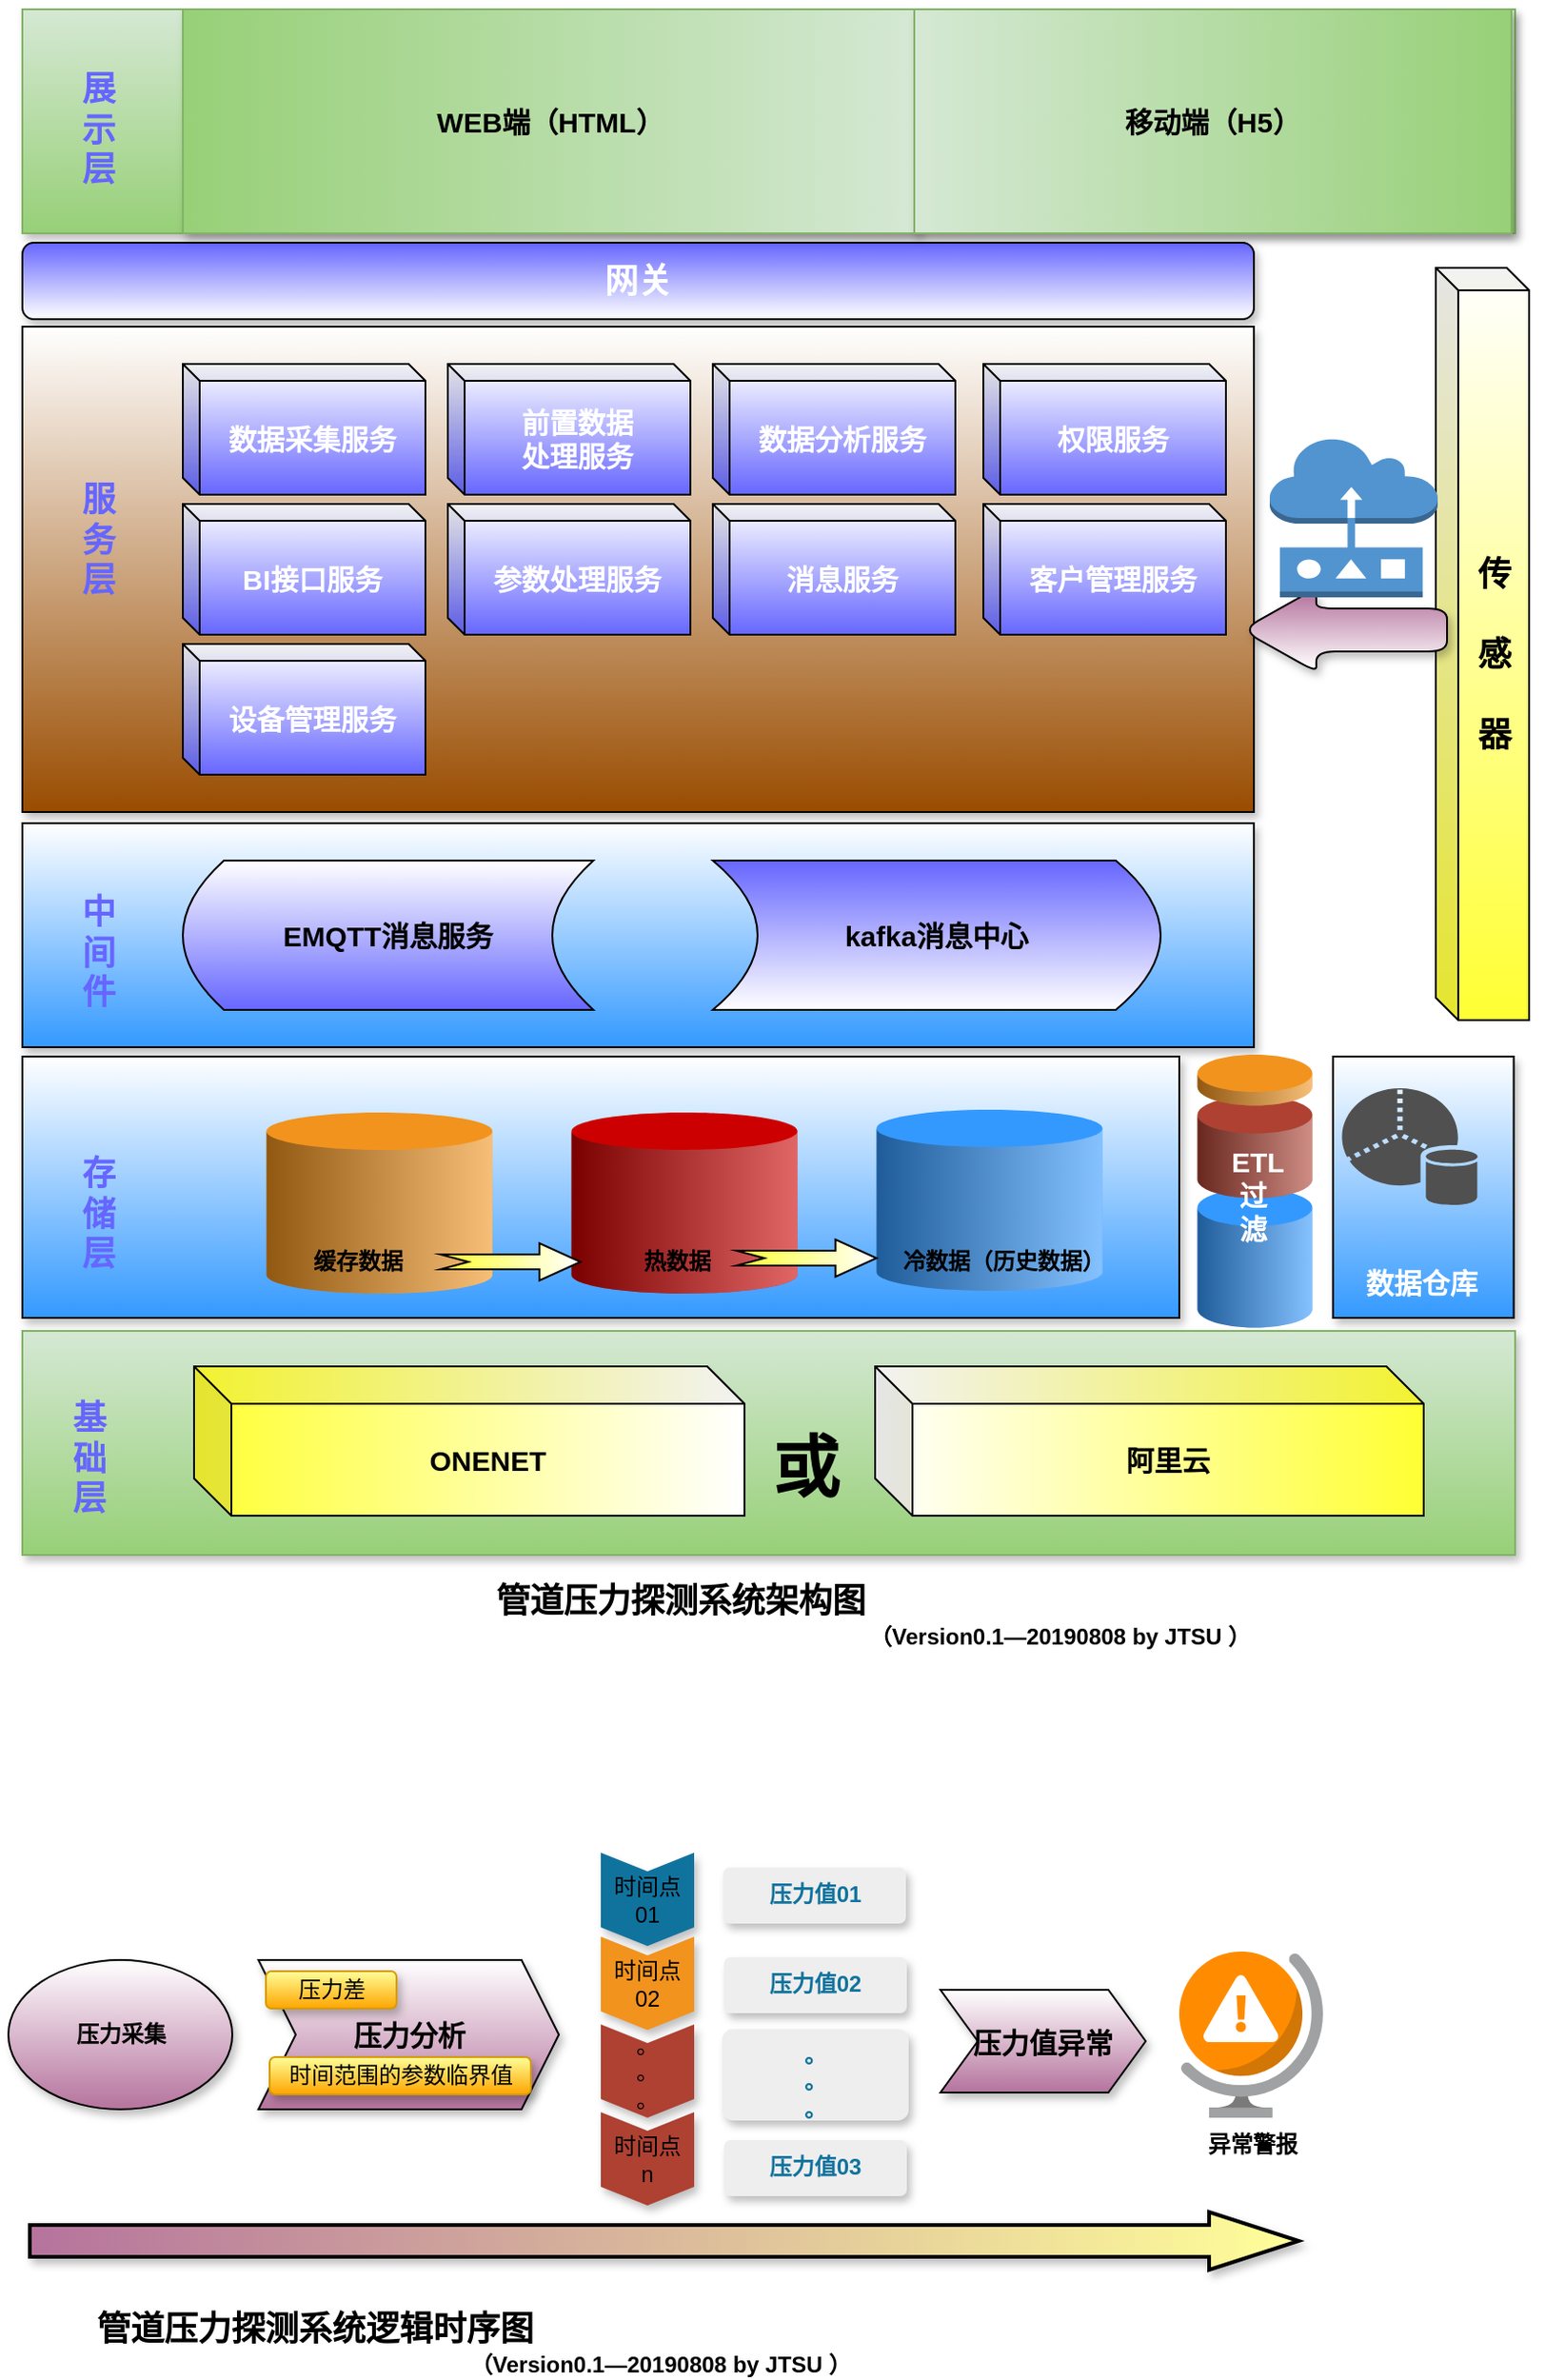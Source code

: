 <mxfile version="11.1.2" type="github"><diagram id="Hu7XzEX7q5WXiQQAuz-0" name="Page-1"><mxGraphModel dx="782" dy="503" grid="1" gridSize="10" guides="1" tooltips="1" connect="1" arrows="1" fold="1" page="1" pageScale="1" pageWidth="827" pageHeight="1169" math="0" shadow="0"><root><mxCell id="0"/><mxCell id="1" parent="0"/><mxCell id="uSNuhHNYJuH7G0lH1MeV-10" value="" style="rounded=0;whiteSpace=wrap;html=1;shadow=1;glass=0;comic=0;gradientColor=#97d077;fillColor=#d5e8d4;strokeColor=#82b366;" vertex="1" parent="1"><mxGeometry x="70" y="50" width="800" height="120" as="geometry"/></mxCell><mxCell id="uSNuhHNYJuH7G0lH1MeV-16" value="&lt;b&gt;&lt;font color=&quot;#ffffff&quot; style=&quot;font-size: 18px&quot;&gt;网关&lt;/font&gt;&lt;/b&gt;" style="rounded=1;whiteSpace=wrap;html=1;shadow=1;glass=0;comic=0;gradientColor=#6666FF;gradientDirection=north;" vertex="1" parent="1"><mxGeometry x="70" y="175" width="660" height="41" as="geometry"/></mxCell><mxCell id="uSNuhHNYJuH7G0lH1MeV-19" value="&lt;font style=&quot;font-size: 18px&quot; color=&quot;#6666ff&quot;&gt;&lt;b&gt;展&lt;br&gt;示&lt;br&gt;层&lt;/b&gt;&lt;/font&gt;" style="text;html=1;resizable=0;points=[];autosize=1;align=left;verticalAlign=top;spacingTop=-4;" vertex="1" parent="1"><mxGeometry x="100" y="80" width="30" height="50" as="geometry"/></mxCell><mxCell id="uSNuhHNYJuH7G0lH1MeV-20" value="&lt;b&gt;&lt;font style=&quot;font-size: 15px&quot;&gt;WEB端（HTML）&lt;/font&gt;&lt;/b&gt;" style="rounded=0;whiteSpace=wrap;html=1;shadow=1;glass=0;comic=0;gradientColor=#97d077;fillColor=#d5e8d4;strokeColor=#82b366;gradientDirection=west;" vertex="1" parent="1"><mxGeometry x="156" y="50" width="394" height="120" as="geometry"/></mxCell><mxCell id="uSNuhHNYJuH7G0lH1MeV-21" value="&lt;b&gt;&lt;font style=&quot;font-size: 15px&quot;&gt;移动端（H5）&lt;/font&gt;&lt;/b&gt;" style="rounded=0;whiteSpace=wrap;html=1;shadow=1;glass=0;comic=0;gradientColor=#97d077;fillColor=#d5e8d4;strokeColor=#82b366;gradientDirection=east;" vertex="1" parent="1"><mxGeometry x="548" y="50" width="320" height="120" as="geometry"/></mxCell><mxCell id="uSNuhHNYJuH7G0lH1MeV-22" value="" style="rounded=0;whiteSpace=wrap;html=1;shadow=1;glass=0;comic=0;gradientColor=#994C00;gradientDirection=south;" vertex="1" parent="1"><mxGeometry x="70" y="220" width="660" height="260" as="geometry"/></mxCell><mxCell id="uSNuhHNYJuH7G0lH1MeV-23" value="&lt;font color=&quot;#ffffff&quot;&gt;&lt;b&gt;数据采集服务&lt;/b&gt;&lt;/font&gt;" style="shape=cube;whiteSpace=wrap;html=1;boundedLbl=1;backgroundOutline=1;darkOpacity=0.05;darkOpacity2=0.1;rounded=0;shadow=0;glass=0;comic=0;gradientColor=#6666FF;size=9;fontSize=15;" vertex="1" parent="1"><mxGeometry x="156" y="240" width="130" height="70" as="geometry"/></mxCell><mxCell id="uSNuhHNYJuH7G0lH1MeV-24" value="&lt;font color=&quot;#ffffff&quot; style=&quot;font-size: 15px&quot;&gt;&lt;b&gt;前置数据&lt;br&gt;处理服务&lt;/b&gt;&lt;/font&gt;" style="shape=cube;whiteSpace=wrap;html=1;boundedLbl=1;backgroundOutline=1;darkOpacity=0.05;darkOpacity2=0.1;rounded=0;shadow=0;glass=0;comic=0;gradientColor=#6666FF;size=9;" vertex="1" parent="1"><mxGeometry x="298" y="240" width="130" height="70" as="geometry"/></mxCell><mxCell id="uSNuhHNYJuH7G0lH1MeV-25" value="&lt;font color=&quot;#ffffff&quot; style=&quot;font-size: 15px&quot;&gt;&lt;b&gt;数据分析服务&lt;/b&gt;&lt;/font&gt;" style="shape=cube;whiteSpace=wrap;html=1;boundedLbl=1;backgroundOutline=1;darkOpacity=0.05;darkOpacity2=0.1;rounded=0;shadow=0;glass=0;comic=0;gradientColor=#6666FF;size=9;" vertex="1" parent="1"><mxGeometry x="440" y="240" width="130" height="70" as="geometry"/></mxCell><mxCell id="uSNuhHNYJuH7G0lH1MeV-26" value="&lt;font color=&quot;#ffffff&quot; style=&quot;font-size: 15px&quot;&gt;&lt;b&gt;权限服务&lt;/b&gt;&lt;/font&gt;" style="shape=cube;whiteSpace=wrap;html=1;boundedLbl=1;backgroundOutline=1;darkOpacity=0.05;darkOpacity2=0.1;rounded=0;shadow=0;glass=0;comic=0;gradientColor=#6666FF;size=9;" vertex="1" parent="1"><mxGeometry x="585" y="240" width="130" height="70" as="geometry"/></mxCell><mxCell id="uSNuhHNYJuH7G0lH1MeV-27" value="&lt;b&gt;&lt;font color=&quot;#ffffff&quot; style=&quot;font-size: 15px&quot;&gt;BI接口服务&lt;/font&gt;&lt;/b&gt;" style="shape=cube;whiteSpace=wrap;html=1;boundedLbl=1;backgroundOutline=1;darkOpacity=0.05;darkOpacity2=0.1;rounded=0;shadow=0;glass=0;comic=0;gradientColor=#6666FF;size=9;" vertex="1" parent="1"><mxGeometry x="156" y="315" width="130" height="70" as="geometry"/></mxCell><mxCell id="uSNuhHNYJuH7G0lH1MeV-28" value="&lt;b&gt;&lt;font color=&quot;#ffffff&quot; style=&quot;font-size: 15px&quot;&gt;参数处理服务&lt;/font&gt;&lt;/b&gt;" style="shape=cube;whiteSpace=wrap;html=1;boundedLbl=1;backgroundOutline=1;darkOpacity=0.05;darkOpacity2=0.1;rounded=0;shadow=0;glass=0;comic=0;gradientColor=#6666FF;size=9;" vertex="1" parent="1"><mxGeometry x="298" y="315" width="130" height="70" as="geometry"/></mxCell><mxCell id="uSNuhHNYJuH7G0lH1MeV-29" value="&lt;b&gt;&lt;font style=&quot;font-size: 15px&quot; color=&quot;#ffffff&quot;&gt;消息服务&lt;/font&gt;&lt;/b&gt;" style="shape=cube;whiteSpace=wrap;html=1;boundedLbl=1;backgroundOutline=1;darkOpacity=0.05;darkOpacity2=0.1;rounded=0;shadow=0;glass=0;comic=0;gradientColor=#6666FF;size=9;" vertex="1" parent="1"><mxGeometry x="440" y="315" width="130" height="70" as="geometry"/></mxCell><mxCell id="uSNuhHNYJuH7G0lH1MeV-30" value="&lt;b&gt;&lt;font style=&quot;font-size: 15px&quot; color=&quot;#ffffff&quot;&gt;设备管理服务&lt;/font&gt;&lt;/b&gt;" style="shape=cube;whiteSpace=wrap;html=1;boundedLbl=1;backgroundOutline=1;darkOpacity=0.05;darkOpacity2=0.1;rounded=0;shadow=0;glass=0;comic=0;gradientColor=#6666FF;size=9;" vertex="1" parent="1"><mxGeometry x="156" y="390" width="130" height="70" as="geometry"/></mxCell><mxCell id="uSNuhHNYJuH7G0lH1MeV-31" value="&lt;b&gt;&lt;font style=&quot;font-size: 15px&quot; color=&quot;#ffffff&quot;&gt;客户管理服务&lt;/font&gt;&lt;/b&gt;" style="shape=cube;whiteSpace=wrap;html=1;boundedLbl=1;backgroundOutline=1;darkOpacity=0.05;darkOpacity2=0.1;rounded=0;shadow=0;glass=0;comic=0;gradientColor=#6666FF;size=9;" vertex="1" parent="1"><mxGeometry x="585" y="315" width="130" height="70" as="geometry"/></mxCell><mxCell id="uSNuhHNYJuH7G0lH1MeV-33" value="&lt;font color=&quot;#6666ff&quot;&gt;&lt;span style=&quot;font-size: 18px&quot;&gt;&lt;b&gt;服&lt;br&gt;务&lt;br&gt;层&lt;/b&gt;&lt;/span&gt;&lt;/font&gt;" style="text;html=1;resizable=0;points=[];autosize=1;align=left;verticalAlign=top;spacingTop=-4;" vertex="1" parent="1"><mxGeometry x="100" y="300" width="30" height="50" as="geometry"/></mxCell><mxCell id="uSNuhHNYJuH7G0lH1MeV-72" value="" style="group" vertex="1" connectable="0" parent="1"><mxGeometry x="70" y="486" width="660" height="120" as="geometry"/></mxCell><mxCell id="uSNuhHNYJuH7G0lH1MeV-14" value="" style="rounded=0;whiteSpace=wrap;html=1;shadow=1;glass=0;comic=0;gradientColor=#3399FF;gradientDirection=south;" vertex="1" parent="uSNuhHNYJuH7G0lH1MeV-72"><mxGeometry width="660" height="120" as="geometry"/></mxCell><mxCell id="uSNuhHNYJuH7G0lH1MeV-34" value="&lt;font style=&quot;font-size: 15px&quot;&gt;&lt;b&gt;EMQTT消息服务&lt;/b&gt;&lt;/font&gt;" style="shape=dataStorage;whiteSpace=wrap;html=1;rounded=1;shadow=0;glass=0;comic=0;gradientColor=#6666FF;" vertex="1" parent="uSNuhHNYJuH7G0lH1MeV-72"><mxGeometry x="86" y="20" width="220" height="80" as="geometry"/></mxCell><mxCell id="uSNuhHNYJuH7G0lH1MeV-35" value="&lt;b&gt;&lt;font style=&quot;font-size: 15px&quot;&gt;kafka消息中心&lt;/font&gt;&lt;/b&gt;" style="shape=dataStorage;whiteSpace=wrap;html=1;rounded=1;shadow=0;glass=0;comic=0;gradientColor=#6666FF;direction=west;" vertex="1" parent="uSNuhHNYJuH7G0lH1MeV-72"><mxGeometry x="370" y="20" width="240" height="80" as="geometry"/></mxCell><mxCell id="uSNuhHNYJuH7G0lH1MeV-37" value="&lt;font color=&quot;#6666ff&quot;&gt;&lt;span style=&quot;font-size: 18px&quot;&gt;&lt;b&gt;中&lt;br&gt;间&lt;br&gt;件&lt;/b&gt;&lt;/span&gt;&lt;/font&gt;" style="text;html=1;resizable=0;points=[];autosize=1;align=left;verticalAlign=top;spacingTop=-4;" vertex="1" parent="uSNuhHNYJuH7G0lH1MeV-72"><mxGeometry x="30" y="35" width="30" height="50" as="geometry"/></mxCell><mxCell id="uSNuhHNYJuH7G0lH1MeV-73" value="" style="group" vertex="1" connectable="0" parent="1"><mxGeometry x="70" y="610" width="815" height="150" as="geometry"/></mxCell><mxCell id="uSNuhHNYJuH7G0lH1MeV-69" value="" style="html=1;shadow=0;dashed=0;align=center;verticalAlign=middle;shape=mxgraph.arrows2.arrow;dy=0;dx=10;notch=10;rounded=1;glass=0;comic=0;fillColor=#3399FF;gradientColor=#6666FF;" vertex="1" parent="uSNuhHNYJuH7G0lH1MeV-73"><mxGeometry x="130.788" y="94" width="121.1" height="30" as="geometry"/></mxCell><mxCell id="uSNuhHNYJuH7G0lH1MeV-38" value="" style="rounded=0;whiteSpace=wrap;html=1;shadow=1;glass=0;comic=0;gradientColor=#3399FF;gradientDirection=south;" vertex="1" parent="uSNuhHNYJuH7G0lH1MeV-73"><mxGeometry y="1" width="620" height="140" as="geometry"/></mxCell><mxCell id="uSNuhHNYJuH7G0lH1MeV-45" value="" style="verticalLabelPosition=middle;verticalAlign=middle;html=1;shape=mxgraph.infographic.cylinder;fillColor=#F2931E;strokeColor=none;shadow=0;align=left;labelPosition=right;spacingLeft=10;fontStyle=1;fontColor=#F2931E;rounded=1;glass=0;comic=0;" vertex="1" parent="uSNuhHNYJuH7G0lH1MeV-73"><mxGeometry x="130.788" y="31" width="121.1" height="97" as="geometry"/></mxCell><mxCell id="uSNuhHNYJuH7G0lH1MeV-49" value="" style="verticalLabelPosition=middle;verticalAlign=middle;html=1;shape=mxgraph.infographic.cylinder;fillColor=#3399FF;strokeColor=none;shadow=0;align=left;labelPosition=right;spacingLeft=10;fontStyle=1;fontColor=#F2931E;rounded=1;glass=0;comic=0;" vertex="1" parent="uSNuhHNYJuH7G0lH1MeV-73"><mxGeometry x="457.756" y="29.5" width="121.1" height="97" as="geometry"/></mxCell><mxCell id="uSNuhHNYJuH7G0lH1MeV-50" value="" style="verticalLabelPosition=middle;verticalAlign=middle;html=1;shape=mxgraph.infographic.cylinder;fillColor=#CC0000;strokeColor=none;shadow=0;align=left;labelPosition=right;spacingLeft=10;fontStyle=1;fontColor=#F2931E;rounded=1;glass=0;comic=0;" vertex="1" parent="uSNuhHNYJuH7G0lH1MeV-73"><mxGeometry x="294.272" y="31" width="121.1" height="97" as="geometry"/></mxCell><mxCell id="uSNuhHNYJuH7G0lH1MeV-51" value="&lt;b&gt;缓存数据&lt;/b&gt;" style="text;html=1;resizable=0;points=[];autosize=1;align=left;verticalAlign=top;spacingTop=-4;" vertex="1" parent="uSNuhHNYJuH7G0lH1MeV-73"><mxGeometry x="154.374" y="101" width="60" height="20" as="geometry"/></mxCell><mxCell id="uSNuhHNYJuH7G0lH1MeV-52" value="&lt;b&gt;热数据&lt;/b&gt;" style="text;html=1;resizable=0;points=[];autosize=1;align=left;verticalAlign=top;spacingTop=-4;" vertex="1" parent="uSNuhHNYJuH7G0lH1MeV-73"><mxGeometry x="330.602" y="101" width="50" height="20" as="geometry"/></mxCell><mxCell id="uSNuhHNYJuH7G0lH1MeV-53" value="&lt;b&gt;冷数据（历史数据）&lt;/b&gt;" style="text;html=1;resizable=0;points=[];autosize=1;align=left;verticalAlign=top;spacingTop=-4;" vertex="1" parent="uSNuhHNYJuH7G0lH1MeV-73"><mxGeometry x="469.545" y="101" width="120" height="20" as="geometry"/></mxCell><mxCell id="uSNuhHNYJuH7G0lH1MeV-59" value="" style="group" vertex="1" connectable="0" parent="uSNuhHNYJuH7G0lH1MeV-73"><mxGeometry x="629.718" width="69.027" height="150" as="geometry"/></mxCell><mxCell id="uSNuhHNYJuH7G0lH1MeV-55" value="" style="verticalLabelPosition=middle;verticalAlign=middle;html=1;shape=mxgraph.infographic.cylinder;fillColor=#3399FF;strokeColor=none;shadow=0;align=left;labelPosition=right;spacingLeft=10;fontStyle=1;fontColor=#23445D;rounded=1;glass=0;comic=0;" vertex="1" parent="uSNuhHNYJuH7G0lH1MeV-59"><mxGeometry y="71.886" width="61.593" height="74.364" as="geometry"/></mxCell><mxCell id="uSNuhHNYJuH7G0lH1MeV-56" value="" style="verticalLabelPosition=middle;verticalAlign=middle;html=1;shape=mxgraph.infographic.cylinder;fillColor=#AE4132;strokeColor=none;shadow=0;align=left;labelPosition=right;spacingLeft=10;fontStyle=1;fontColor=#AE4132;rounded=1;glass=0;comic=0;" vertex="1" parent="uSNuhHNYJuH7G0lH1MeV-59"><mxGeometry y="22.309" width="61.593" height="54.534" as="geometry"/></mxCell><mxCell id="uSNuhHNYJuH7G0lH1MeV-57" value="" style="verticalLabelPosition=middle;verticalAlign=middle;html=1;shape=mxgraph.infographic.cylinder;fillColor=#F2931E;strokeColor=none;shadow=0;align=left;labelPosition=right;spacingLeft=10;fontStyle=1;fontColor=#F2931E;rounded=1;glass=0;comic=0;" vertex="1" parent="uSNuhHNYJuH7G0lH1MeV-59"><mxGeometry width="61.593" height="27.267" as="geometry"/></mxCell><mxCell id="uSNuhHNYJuH7G0lH1MeV-62" value="&lt;b&gt;&lt;font style=&quot;font-size: 15px&quot; color=&quot;#ffffff&quot;&gt;ETL&lt;br&gt;&amp;nbsp;过&lt;br&gt;&amp;nbsp;滤&lt;/font&gt;&lt;/b&gt;" style="text;html=1;resizable=0;points=[];autosize=1;align=left;verticalAlign=top;spacingTop=-4;" vertex="1" parent="uSNuhHNYJuH7G0lH1MeV-59"><mxGeometry x="15.929" y="45.75" width="40" height="50" as="geometry"/></mxCell><mxCell id="uSNuhHNYJuH7G0lH1MeV-66" value="&lt;font color=&quot;#6666ff&quot;&gt;&lt;span style=&quot;font-size: 18px&quot;&gt;&lt;b&gt;存&lt;br&gt;储&lt;br&gt;层&lt;/b&gt;&lt;/span&gt;&lt;/font&gt;" style="text;html=1;resizable=0;points=[];autosize=1;align=left;verticalAlign=top;spacingTop=-4;" vertex="1" parent="uSNuhHNYJuH7G0lH1MeV-73"><mxGeometry x="30.275" y="51" width="30" height="50" as="geometry"/></mxCell><mxCell id="uSNuhHNYJuH7G0lH1MeV-68" value="" style="group;gradientDirection=north;" vertex="1" connectable="0" parent="uSNuhHNYJuH7G0lH1MeV-73"><mxGeometry x="702.377" y="1" width="112.623" height="140" as="geometry"/></mxCell><mxCell id="uSNuhHNYJuH7G0lH1MeV-65" value="" style="rounded=0;whiteSpace=wrap;html=1;shadow=1;glass=0;comic=0;gradientColor=#3399FF;" vertex="1" parent="uSNuhHNYJuH7G0lH1MeV-68"><mxGeometry width="96.88" height="140" as="geometry"/></mxCell><mxCell id="uSNuhHNYJuH7G0lH1MeV-64" value="" style="shadow=0;dashed=0;html=1;strokeColor=none;fillColor=#505050;labelPosition=center;verticalLabelPosition=bottom;verticalAlign=top;outlineConnect=0;align=center;shape=mxgraph.office.databases.database_partition_3;rounded=1;glass=0;comic=0;" vertex="1" parent="uSNuhHNYJuH7G0lH1MeV-68"><mxGeometry x="4.844" y="17" width="72.66" height="63" as="geometry"/></mxCell><mxCell id="uSNuhHNYJuH7G0lH1MeV-67" value="&lt;b&gt;&lt;font style=&quot;font-size: 15px&quot; color=&quot;#ffffff&quot;&gt;数据仓库&lt;/font&gt;&lt;/b&gt;" style="text;html=1;resizable=0;points=[];autosize=1;align=left;verticalAlign=top;spacingTop=-4;" vertex="1" parent="uSNuhHNYJuH7G0lH1MeV-68"><mxGeometry x="15.743" y="109.5" width="80" height="20" as="geometry"/></mxCell><mxCell id="uSNuhHNYJuH7G0lH1MeV-70" value="" style="html=1;shadow=0;dashed=0;align=center;verticalAlign=middle;shape=mxgraph.arrows2.arrow;dy=0.6;dx=22;notch=15;rounded=1;glass=0;comic=0;fillColor=#FFFFFF;gradientColor=#FFFF33;gradientDirection=west;" vertex="1" parent="uSNuhHNYJuH7G0lH1MeV-73"><mxGeometry x="224.034" y="101" width="75.082" height="20" as="geometry"/></mxCell><mxCell id="uSNuhHNYJuH7G0lH1MeV-71" value="" style="html=1;shadow=0;dashed=0;align=center;verticalAlign=middle;shape=mxgraph.arrows2.arrow;dy=0.6;dx=22;notch=15;rounded=1;glass=0;comic=0;fillColor=#FFFFFF;gradientColor=#FFFF33;gradientDirection=west;" vertex="1" parent="uSNuhHNYJuH7G0lH1MeV-73"><mxGeometry x="382.675" y="99" width="75.082" height="20" as="geometry"/></mxCell><mxCell id="uSNuhHNYJuH7G0lH1MeV-74" value="" style="rounded=0;whiteSpace=wrap;html=1;shadow=1;glass=0;comic=0;gradientColor=#97d077;fillColor=#d5e8d4;strokeColor=#82b366;" vertex="1" parent="1"><mxGeometry x="70" y="758" width="800" height="120" as="geometry"/></mxCell><mxCell id="uSNuhHNYJuH7G0lH1MeV-75" value="&lt;b&gt;&lt;font style=&quot;font-size: 15px&quot;&gt;ONENET&lt;/font&gt;&lt;/b&gt;" style="shape=cube;whiteSpace=wrap;html=1;boundedLbl=1;backgroundOutline=1;darkOpacity=0.05;darkOpacity2=0.1;rounded=1;shadow=0;glass=0;comic=0;fillColor=#FFFFFF;gradientColor=#FFFF33;gradientDirection=west;" vertex="1" parent="1"><mxGeometry x="162" y="777" width="295" height="80" as="geometry"/></mxCell><mxCell id="uSNuhHNYJuH7G0lH1MeV-76" value="&lt;b&gt;&lt;font style=&quot;font-size: 15px&quot;&gt;阿里云&lt;/font&gt;&lt;/b&gt;" style="shape=cube;whiteSpace=wrap;html=1;boundedLbl=1;backgroundOutline=1;darkOpacity=0.05;darkOpacity2=0.1;rounded=1;shadow=0;glass=0;comic=0;fillColor=#FFFFFF;gradientColor=#FFFF33;gradientDirection=east;" vertex="1" parent="1"><mxGeometry x="527" y="777" width="294" height="80" as="geometry"/></mxCell><mxCell id="uSNuhHNYJuH7G0lH1MeV-77" value="&lt;font color=&quot;#6666ff&quot;&gt;&lt;span style=&quot;font-size: 18px&quot;&gt;&lt;b&gt;基&lt;br&gt;础&lt;br&gt;层&lt;/b&gt;&lt;/span&gt;&lt;/font&gt;" style="text;html=1;resizable=0;points=[];autosize=1;align=left;verticalAlign=top;spacingTop=-4;" vertex="1" parent="1"><mxGeometry x="95" y="792" width="30" height="50" as="geometry"/></mxCell><mxCell id="uSNuhHNYJuH7G0lH1MeV-78" value="&lt;b style=&quot;text-align: center ; white-space: normal&quot;&gt;&lt;font style=&quot;font-size: 36px&quot;&gt;或&lt;/font&gt;&lt;/b&gt;" style="text;html=1;resizable=0;points=[];autosize=1;align=left;verticalAlign=top;spacingTop=-4;" vertex="1" parent="1"><mxGeometry x="470" y="807" width="50" height="20" as="geometry"/></mxCell><mxCell id="uSNuhHNYJuH7G0lH1MeV-79" value="&lt;b&gt;&lt;font style=&quot;font-size: 18px&quot;&gt;传&lt;br&gt;&lt;br&gt;感&lt;br&gt;&lt;br&gt;器&lt;/font&gt;&lt;/b&gt;" style="shape=cube;whiteSpace=wrap;html=1;boundedLbl=1;backgroundOutline=1;darkOpacity=0.05;darkOpacity2=0.1;rounded=1;shadow=0;glass=0;comic=0;fillColor=#FFFFFF;gradientColor=#FFFF33;size=12;" vertex="1" parent="1"><mxGeometry x="827.5" y="188.5" width="50" height="403" as="geometry"/></mxCell><mxCell id="uSNuhHNYJuH7G0lH1MeV-82" value="" style="group" vertex="1" connectable="0" parent="1"><mxGeometry x="732.5" y="325" width="101" height="80" as="geometry"/></mxCell><mxCell id="uSNuhHNYJuH7G0lH1MeV-83" value="" style="shape=singleArrow;direction=west;whiteSpace=wrap;html=1;rounded=1;shadow=1;glass=0;comic=0;fillColor=#FFFFFF;gradientColor=#B5739D;arrowWidth=0.511;arrowSize=0.363;" vertex="1" parent="uSNuhHNYJuH7G0lH1MeV-82"><mxGeometry x="-9" y="35" width="110" height="45" as="geometry"/></mxCell><mxCell id="uSNuhHNYJuH7G0lH1MeV-80" value="" style="outlineConnect=0;dashed=0;verticalLabelPosition=bottom;verticalAlign=top;align=center;html=1;shape=mxgraph.aws3.sensor;fillColor=#5294CF;gradientColor=none;rounded=1;shadow=0;glass=0;comic=0;" vertex="1" parent="1"><mxGeometry x="738.5" y="280" width="90" height="85" as="geometry"/></mxCell><mxCell id="uSNuhHNYJuH7G0lH1MeV-88" value="&lt;b&gt;&lt;font style=&quot;font-size: 18px&quot;&gt;管道压力探测系统架构图&lt;/font&gt;&lt;font style=&quot;font-size: 15px&quot;&gt;&amp;nbsp;&lt;br&gt;&lt;/font&gt;&amp;nbsp; &amp;nbsp; &amp;nbsp; &amp;nbsp; &amp;nbsp; &amp;nbsp; &amp;nbsp; &amp;nbsp; &amp;nbsp; &amp;nbsp; &amp;nbsp; &amp;nbsp; &amp;nbsp; &amp;nbsp; &amp;nbsp; &amp;nbsp; &amp;nbsp; &amp;nbsp; &amp;nbsp; &amp;nbsp; &amp;nbsp; &amp;nbsp; &amp;nbsp; &amp;nbsp; &amp;nbsp; &amp;nbsp; &amp;nbsp; &amp;nbsp; &amp;nbsp; &amp;nbsp; （Version0.1—&lt;/b&gt;&lt;b&gt;20190808&amp;nbsp;&lt;/b&gt;&lt;b&gt;by JTSU ）&lt;/b&gt;" style="text;html=1;resizable=0;points=[];autosize=1;align=left;verticalAlign=top;spacingTop=-4;" vertex="1" parent="1"><mxGeometry x="322" y="890" width="420" height="30" as="geometry"/></mxCell><mxCell id="uSNuhHNYJuH7G0lH1MeV-98" value="时间点01" style="shape=step;perimeter=stepPerimeter;whiteSpace=wrap;html=1;fixedSize=1;size=10;direction=south;fillColor=#10739E;strokeColor=none;rounded=0;shadow=1;glass=0;comic=0;" vertex="1" parent="1"><mxGeometry x="380" y="1037.5" width="50" height="50" as="geometry"/></mxCell><mxCell id="uSNuhHNYJuH7G0lH1MeV-99" value="&lt;span style=&quot;white-space: normal&quot;&gt;时间点02&lt;/span&gt;" style="shape=step;perimeter=stepPerimeter;whiteSpace=wrap;html=1;fixedSize=1;size=10;direction=south;fillColor=#F2931E;strokeColor=none;rounded=0;shadow=1;glass=0;comic=0;" vertex="1" parent="1"><mxGeometry x="380" y="1082.5" width="50" height="50" as="geometry"/></mxCell><mxCell id="uSNuhHNYJuH7G0lH1MeV-100" value="&lt;span style=&quot;white-space: normal&quot;&gt;时间点&lt;br&gt;n&lt;br&gt;&lt;/span&gt;" style="shape=step;perimeter=stepPerimeter;whiteSpace=wrap;html=1;fixedSize=1;size=10;direction=south;fillColor=#AE4132;strokeColor=none;rounded=0;shadow=1;glass=0;comic=0;" vertex="1" parent="1"><mxGeometry x="380" y="1176.5" width="50" height="50" as="geometry"/></mxCell><mxCell id="uSNuhHNYJuH7G0lH1MeV-103" value="&lt;font color=&quot;#10739e&quot;&gt;&lt;b&gt;压力值01&lt;/b&gt;&lt;/font&gt;" style="rounded=1;strokeColor=none;fillColor=#EEEEEE;align=center;arcSize=12;verticalAlign=top;whiteSpace=wrap;html=1;fontSize=12;shadow=1;glass=0;comic=0;" vertex="1" parent="1"><mxGeometry x="445.5" y="1045.5" width="98" height="30" as="geometry"/></mxCell><mxCell id="uSNuhHNYJuH7G0lH1MeV-108" value="" style="group;rounded=0;shadow=0;" vertex="1" connectable="0" parent="1"><mxGeometry x="62.5" y="1095" width="295" height="80" as="geometry"/></mxCell><mxCell id="uSNuhHNYJuH7G0lH1MeV-91" value="&lt;b&gt;压力采集&lt;/b&gt;" style="ellipse;whiteSpace=wrap;html=1;rounded=1;shadow=1;glass=0;comic=0;fillColor=#FFFFFF;gradientColor=#B5739D;" vertex="1" parent="uSNuhHNYJuH7G0lH1MeV-108"><mxGeometry width="120" height="80" as="geometry"/></mxCell><mxCell id="uSNuhHNYJuH7G0lH1MeV-94" value="&lt;b&gt;&lt;font style=&quot;font-size: 15px&quot;&gt;压力分析&lt;/font&gt;&lt;/b&gt;" style="shape=step;perimeter=stepPerimeter;whiteSpace=wrap;html=1;fixedSize=1;rounded=0;shadow=1;glass=0;comic=0;fillColor=#FFFFFF;gradientColor=#B5739D;" vertex="1" parent="uSNuhHNYJuH7G0lH1MeV-108"><mxGeometry x="134" width="161" height="80" as="geometry"/></mxCell><mxCell id="uSNuhHNYJuH7G0lH1MeV-95" value="压力差" style="rounded=1;whiteSpace=wrap;html=1;shadow=1;glass=0;comic=0;fillColor=#FFFF99;gradientColor=#ffa500;strokeColor=#d79b00;gradientDirection=south;" vertex="1" parent="uSNuhHNYJuH7G0lH1MeV-108"><mxGeometry x="138" y="6" width="70" height="20" as="geometry"/></mxCell><mxCell id="uSNuhHNYJuH7G0lH1MeV-97" value="时间范围的参数临界值" style="rounded=1;whiteSpace=wrap;html=1;shadow=1;glass=0;comic=0;fillColor=#FFFF99;gradientColor=#ffa500;strokeColor=#d79b00;gradientDirection=south;" vertex="1" parent="uSNuhHNYJuH7G0lH1MeV-108"><mxGeometry x="140" y="52" width="140" height="20" as="geometry"/></mxCell><mxCell id="uSNuhHNYJuH7G0lH1MeV-109" value="&lt;font color=&quot;#10739e&quot;&gt;&lt;b&gt;压力值02&lt;/b&gt;&lt;/font&gt;" style="rounded=1;strokeColor=none;fillColor=#EEEEEE;align=center;arcSize=12;verticalAlign=top;whiteSpace=wrap;html=1;fontSize=12;shadow=1;glass=0;comic=0;" vertex="1" parent="1"><mxGeometry x="446" y="1093.5" width="98" height="30" as="geometry"/></mxCell><mxCell id="uSNuhHNYJuH7G0lH1MeV-110" value="&lt;font color=&quot;#10739e&quot;&gt;&lt;b&gt;压力值03&lt;/b&gt;&lt;/font&gt;" style="rounded=1;strokeColor=none;fillColor=#EEEEEE;align=center;arcSize=12;verticalAlign=top;whiteSpace=wrap;html=1;fontSize=12;shadow=1;glass=0;comic=0;" vertex="1" parent="1"><mxGeometry x="446" y="1191.5" width="98" height="30" as="geometry"/></mxCell><mxCell id="uSNuhHNYJuH7G0lH1MeV-117" value="&lt;b&gt;&lt;font style=&quot;font-size: 18px&quot;&gt;管道压力探测系统逻辑时序图&lt;/font&gt;&lt;font style=&quot;font-size: 15px&quot;&gt;&amp;nbsp;&lt;br&gt;&lt;/font&gt;&amp;nbsp; &amp;nbsp; &amp;nbsp; &amp;nbsp; &amp;nbsp; &amp;nbsp; &amp;nbsp; &amp;nbsp; &amp;nbsp; &amp;nbsp; &amp;nbsp; &amp;nbsp; &amp;nbsp; &amp;nbsp; &amp;nbsp; &amp;nbsp; &amp;nbsp; &amp;nbsp; &amp;nbsp; &amp;nbsp; &amp;nbsp; &amp;nbsp; &amp;nbsp; &amp;nbsp; &amp;nbsp; &amp;nbsp; &amp;nbsp; &amp;nbsp; &amp;nbsp; &amp;nbsp; （Version0.1—&lt;/b&gt;&lt;b&gt;20190808&amp;nbsp;&lt;/b&gt;&lt;b&gt;by JTSU ）&lt;/b&gt;" style="text;html=1;resizable=0;points=[];autosize=1;align=left;verticalAlign=top;spacingTop=-4;" vertex="1" parent="1"><mxGeometry x="108" y="1280" width="420" height="30" as="geometry"/></mxCell><mxCell id="uSNuhHNYJuH7G0lH1MeV-119" value="" style="verticalLabelPosition=bottom;verticalAlign=top;html=1;strokeWidth=2;shape=mxgraph.arrows2.arrow;dy=0.45;dx=48;notch=0;rounded=1;shadow=1;glass=0;comic=0;fillColor=#FFFF99;gradientColor=#B5739D;gradientDirection=west;" vertex="1" parent="1"><mxGeometry x="74" y="1230" width="680" height="31" as="geometry"/></mxCell><mxCell id="uSNuhHNYJuH7G0lH1MeV-123" value="&lt;span style=&quot;white-space: normal&quot;&gt;。&lt;br&gt;。&lt;br&gt;。&lt;br&gt;&lt;/span&gt;" style="shape=step;perimeter=stepPerimeter;whiteSpace=wrap;html=1;fixedSize=1;size=10;direction=south;fillColor=#AE4132;strokeColor=none;rounded=0;shadow=1;glass=0;comic=0;" vertex="1" parent="1"><mxGeometry x="380" y="1129.5" width="50" height="50" as="geometry"/></mxCell><mxCell id="uSNuhHNYJuH7G0lH1MeV-124" value="&lt;font color=&quot;#10739e&quot;&gt;&lt;b&gt;。&lt;br&gt;。&lt;br&gt;。&lt;br&gt;&lt;/b&gt;&lt;/font&gt;" style="rounded=1;strokeColor=none;fillColor=#EEEEEE;align=center;arcSize=12;verticalAlign=top;whiteSpace=wrap;html=1;fontSize=12;shadow=1;glass=0;comic=0;" vertex="1" parent="1"><mxGeometry x="445" y="1132" width="100" height="49" as="geometry"/></mxCell><mxCell id="uSNuhHNYJuH7G0lH1MeV-125" value="&lt;b&gt;异常警报&lt;/b&gt;" style="aspect=fixed;html=1;perimeter=none;align=center;shadow=0;dashed=0;image;fontSize=12;image=img/lib/mscae/GlobeWarning.svg;rounded=0;glass=0;comic=0;fillColor=#FFFF99;gradientColor=#B5739D;" vertex="1" parent="1"><mxGeometry x="690" y="1090.5" width="77" height="89" as="geometry"/></mxCell><mxCell id="uSNuhHNYJuH7G0lH1MeV-127" value="&lt;span style=&quot;font-size: 15px&quot;&gt;&lt;b&gt;压力值异常&lt;/b&gt;&lt;/span&gt;" style="shape=step;perimeter=stepPerimeter;whiteSpace=wrap;html=1;fixedSize=1;rounded=0;shadow=1;glass=0;comic=0;fillColor=#FFFFFF;gradientColor=#B5739D;" vertex="1" parent="1"><mxGeometry x="562" y="1111" width="110" height="55" as="geometry"/></mxCell></root></mxGraphModel></diagram></mxfile>